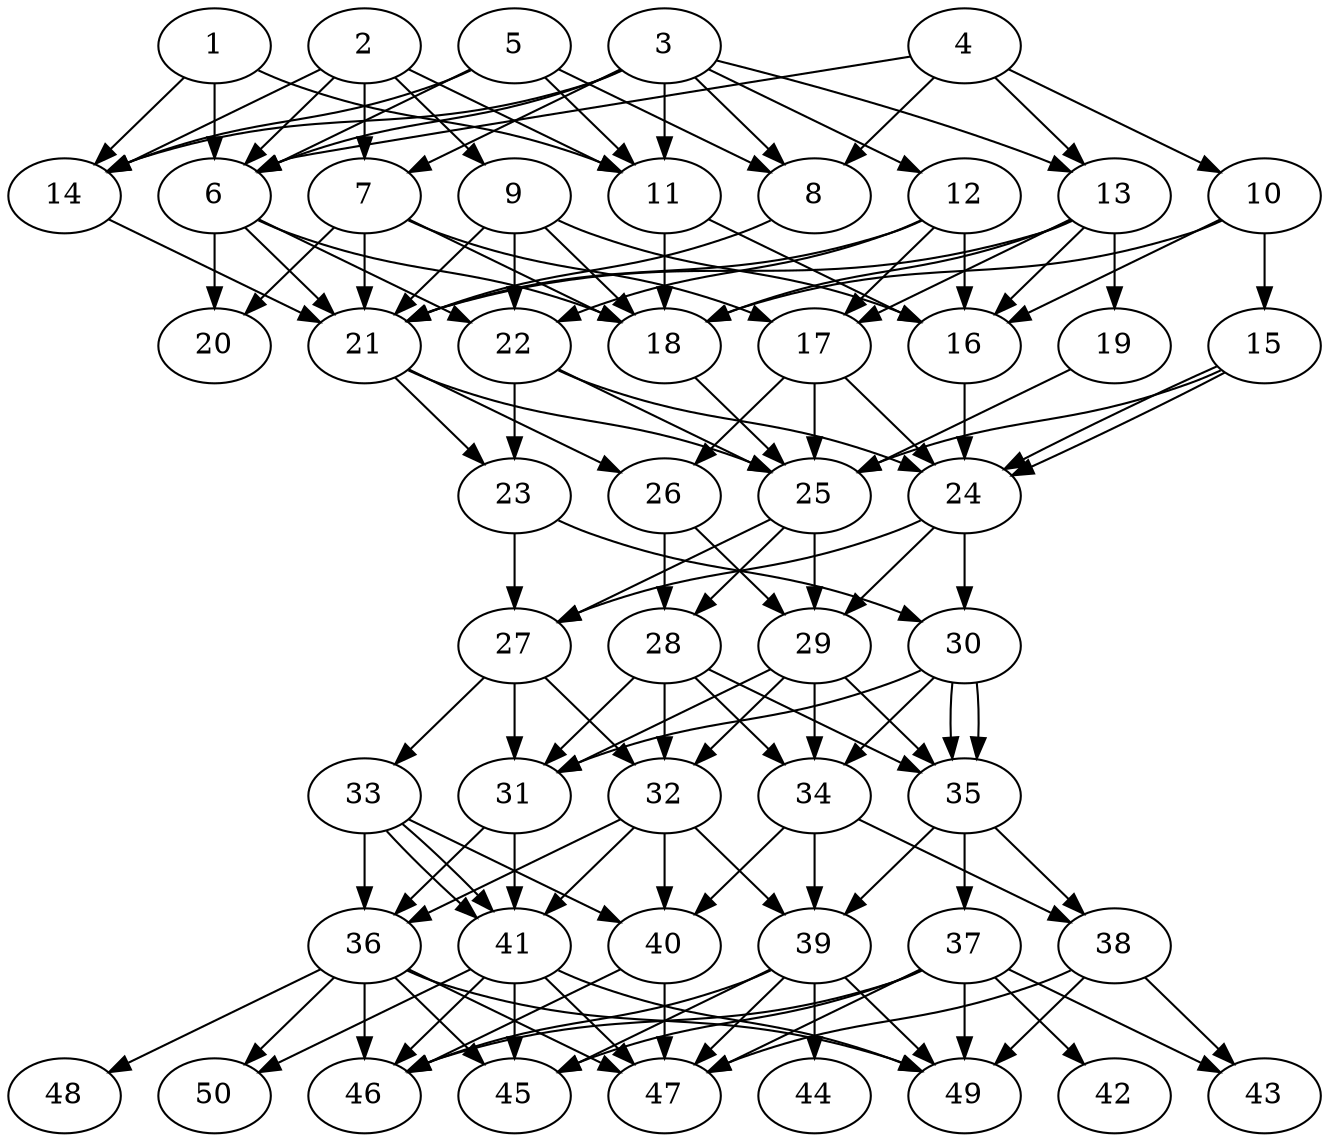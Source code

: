 // DAG automatically generated by daggen at Thu Oct  3 14:07:57 2019
// ./daggen --dot -n 50 --ccr 0.3 --fat 0.5 --regular 0.5 --density 0.9 --mindata 5242880 --maxdata 52428800 
digraph G {
  1 [size="113930240", alpha="0.00", expect_size="34179072"] 
  1 -> 6 [size ="34179072"]
  1 -> 11 [size ="34179072"]
  1 -> 14 [size ="34179072"]
  2 [size="141861547", alpha="0.11", expect_size="42558464"] 
  2 -> 6 [size ="42558464"]
  2 -> 7 [size ="42558464"]
  2 -> 9 [size ="42558464"]
  2 -> 11 [size ="42558464"]
  2 -> 14 [size ="42558464"]
  3 [size="43052373", alpha="0.13", expect_size="12915712"] 
  3 -> 6 [size ="12915712"]
  3 -> 7 [size ="12915712"]
  3 -> 8 [size ="12915712"]
  3 -> 11 [size ="12915712"]
  3 -> 12 [size ="12915712"]
  3 -> 13 [size ="12915712"]
  3 -> 14 [size ="12915712"]
  4 [size="174247253", alpha="0.04", expect_size="52274176"] 
  4 -> 6 [size ="52274176"]
  4 -> 8 [size ="52274176"]
  4 -> 10 [size ="52274176"]
  4 -> 13 [size ="52274176"]
  5 [size="78411093", alpha="0.06", expect_size="23523328"] 
  5 -> 6 [size ="23523328"]
  5 -> 8 [size ="23523328"]
  5 -> 11 [size ="23523328"]
  5 -> 14 [size ="23523328"]
  6 [size="129693013", alpha="0.14", expect_size="38907904"] 
  6 -> 18 [size ="38907904"]
  6 -> 20 [size ="38907904"]
  6 -> 21 [size ="38907904"]
  6 -> 22 [size ="38907904"]
  7 [size="145466027", alpha="0.11", expect_size="43639808"] 
  7 -> 17 [size ="43639808"]
  7 -> 18 [size ="43639808"]
  7 -> 20 [size ="43639808"]
  7 -> 21 [size ="43639808"]
  8 [size="106236587", alpha="0.17", expect_size="31870976"] 
  8 -> 21 [size ="31870976"]
  9 [size="77981013", alpha="0.01", expect_size="23394304"] 
  9 -> 16 [size ="23394304"]
  9 -> 18 [size ="23394304"]
  9 -> 21 [size ="23394304"]
  9 -> 22 [size ="23394304"]
  10 [size="90163200", alpha="0.09", expect_size="27048960"] 
  10 -> 15 [size ="27048960"]
  10 -> 16 [size ="27048960"]
  10 -> 18 [size ="27048960"]
  11 [size="68894720", alpha="0.06", expect_size="20668416"] 
  11 -> 16 [size ="20668416"]
  11 -> 18 [size ="20668416"]
  12 [size="69727573", alpha="0.14", expect_size="20918272"] 
  12 -> 16 [size ="20918272"]
  12 -> 17 [size ="20918272"]
  12 -> 21 [size ="20918272"]
  12 -> 22 [size ="20918272"]
  13 [size="158767787", alpha="0.06", expect_size="47630336"] 
  13 -> 16 [size ="47630336"]
  13 -> 17 [size ="47630336"]
  13 -> 18 [size ="47630336"]
  13 -> 19 [size ="47630336"]
  13 -> 21 [size ="47630336"]
  14 [size="105885013", alpha="0.17", expect_size="31765504"] 
  14 -> 21 [size ="31765504"]
  15 [size="134891520", alpha="0.10", expect_size="40467456"] 
  15 -> 24 [size ="40467456"]
  15 -> 24 [size ="40467456"]
  15 -> 25 [size ="40467456"]
  16 [size="25200640", alpha="0.05", expect_size="7560192"] 
  16 -> 24 [size ="7560192"]
  17 [size="136362667", alpha="0.19", expect_size="40908800"] 
  17 -> 24 [size ="40908800"]
  17 -> 25 [size ="40908800"]
  17 -> 26 [size ="40908800"]
  18 [size="62293333", alpha="0.17", expect_size="18688000"] 
  18 -> 25 [size ="18688000"]
  19 [size="40441173", alpha="0.10", expect_size="12132352"] 
  19 -> 25 [size ="12132352"]
  20 [size="45841067", alpha="0.10", expect_size="13752320"] 
  21 [size="116865707", alpha="0.01", expect_size="35059712"] 
  21 -> 23 [size ="35059712"]
  21 -> 25 [size ="35059712"]
  21 -> 26 [size ="35059712"]
  22 [size="165317973", alpha="0.09", expect_size="49595392"] 
  22 -> 23 [size ="49595392"]
  22 -> 24 [size ="49595392"]
  22 -> 25 [size ="49595392"]
  23 [size="117176320", alpha="0.20", expect_size="35152896"] 
  23 -> 27 [size ="35152896"]
  23 -> 30 [size ="35152896"]
  24 [size="162355200", alpha="0.10", expect_size="48706560"] 
  24 -> 27 [size ="48706560"]
  24 -> 29 [size ="48706560"]
  24 -> 30 [size ="48706560"]
  25 [size="135171413", alpha="0.09", expect_size="40551424"] 
  25 -> 27 [size ="40551424"]
  25 -> 28 [size ="40551424"]
  25 -> 29 [size ="40551424"]
  26 [size="59654827", alpha="0.01", expect_size="17896448"] 
  26 -> 28 [size ="17896448"]
  26 -> 29 [size ="17896448"]
  27 [size="99092480", alpha="0.10", expect_size="29727744"] 
  27 -> 31 [size ="29727744"]
  27 -> 32 [size ="29727744"]
  27 -> 33 [size ="29727744"]
  28 [size="90589867", alpha="0.11", expect_size="27176960"] 
  28 -> 31 [size ="27176960"]
  28 -> 32 [size ="27176960"]
  28 -> 34 [size ="27176960"]
  28 -> 35 [size ="27176960"]
  29 [size="69406720", alpha="0.18", expect_size="20822016"] 
  29 -> 31 [size ="20822016"]
  29 -> 32 [size ="20822016"]
  29 -> 34 [size ="20822016"]
  29 -> 35 [size ="20822016"]
  30 [size="151511040", alpha="0.16", expect_size="45453312"] 
  30 -> 31 [size ="45453312"]
  30 -> 34 [size ="45453312"]
  30 -> 35 [size ="45453312"]
  30 -> 35 [size ="45453312"]
  31 [size="71430827", alpha="0.19", expect_size="21429248"] 
  31 -> 36 [size ="21429248"]
  31 -> 41 [size ="21429248"]
  32 [size="82916693", alpha="0.10", expect_size="24875008"] 
  32 -> 36 [size ="24875008"]
  32 -> 39 [size ="24875008"]
  32 -> 40 [size ="24875008"]
  32 -> 41 [size ="24875008"]
  33 [size="153064107", alpha="0.18", expect_size="45919232"] 
  33 -> 36 [size ="45919232"]
  33 -> 40 [size ="45919232"]
  33 -> 41 [size ="45919232"]
  33 -> 41 [size ="45919232"]
  34 [size="150166187", alpha="0.17", expect_size="45049856"] 
  34 -> 38 [size ="45049856"]
  34 -> 39 [size ="45049856"]
  34 -> 40 [size ="45049856"]
  35 [size="73707520", alpha="0.12", expect_size="22112256"] 
  35 -> 37 [size ="22112256"]
  35 -> 38 [size ="22112256"]
  35 -> 39 [size ="22112256"]
  36 [size="141912747", alpha="0.07", expect_size="42573824"] 
  36 -> 45 [size ="42573824"]
  36 -> 46 [size ="42573824"]
  36 -> 47 [size ="42573824"]
  36 -> 48 [size ="42573824"]
  36 -> 49 [size ="42573824"]
  36 -> 50 [size ="42573824"]
  37 [size="152425813", alpha="0.18", expect_size="45727744"] 
  37 -> 42 [size ="45727744"]
  37 -> 43 [size ="45727744"]
  37 -> 45 [size ="45727744"]
  37 -> 46 [size ="45727744"]
  37 -> 47 [size ="45727744"]
  37 -> 49 [size ="45727744"]
  38 [size="75956907", alpha="0.14", expect_size="22787072"] 
  38 -> 43 [size ="22787072"]
  38 -> 47 [size ="22787072"]
  38 -> 49 [size ="22787072"]
  39 [size="158545920", alpha="0.14", expect_size="47563776"] 
  39 -> 44 [size ="47563776"]
  39 -> 45 [size ="47563776"]
  39 -> 46 [size ="47563776"]
  39 -> 47 [size ="47563776"]
  39 -> 49 [size ="47563776"]
  40 [size="146128213", alpha="0.16", expect_size="43838464"] 
  40 -> 46 [size ="43838464"]
  40 -> 47 [size ="43838464"]
  41 [size="111394133", alpha="0.12", expect_size="33418240"] 
  41 -> 45 [size ="33418240"]
  41 -> 46 [size ="33418240"]
  41 -> 47 [size ="33418240"]
  41 -> 49 [size ="33418240"]
  41 -> 50 [size ="33418240"]
  42 [size="105765547", alpha="0.06", expect_size="31729664"] 
  43 [size="24203947", alpha="0.13", expect_size="7261184"] 
  44 [size="165290667", alpha="0.18", expect_size="49587200"] 
  45 [size="145578667", alpha="0.19", expect_size="43673600"] 
  46 [size="82479787", alpha="0.04", expect_size="24743936"] 
  47 [size="141008213", alpha="0.00", expect_size="42302464"] 
  48 [size="125480960", alpha="0.06", expect_size="37644288"] 
  49 [size="80718507", alpha="0.18", expect_size="24215552"] 
  50 [size="29682347", alpha="0.07", expect_size="8904704"] 
}
